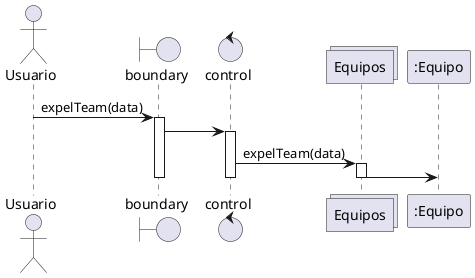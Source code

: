 @startuml Eliminar de un Equipo
actor "Usuario" as Client
boundary boundary
control control
collections Equipos as teams 
participant ":Equipo" as team
Client->boundary :expelTeam(data)
activate boundary
boundary -> control 
activate control
control -> teams:expelTeam(data)
activate teams
teams -> team
deactivate teams
deactivate control
deactivate boundary
@enduml